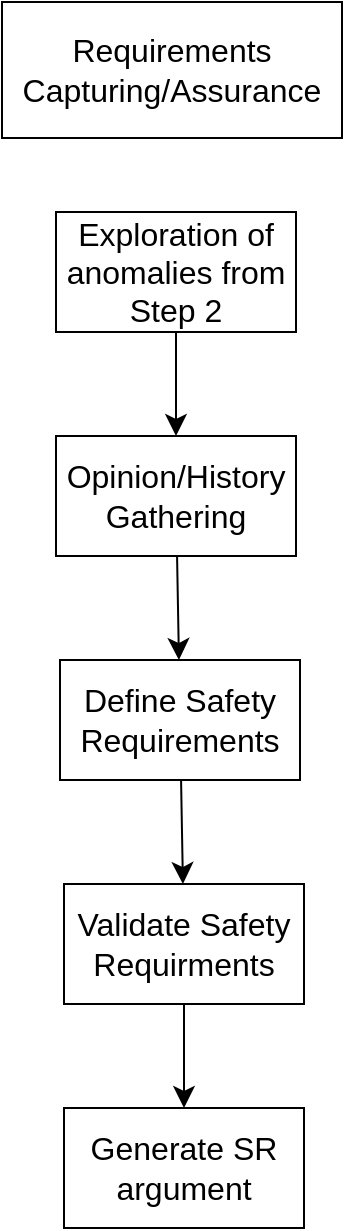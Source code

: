 <mxfile version="22.1.18" type="github">
  <diagram id="e2aszzbdS_WtfKUo8e88" name="Page-1">
    <mxGraphModel dx="1898" dy="2137" grid="0" gridSize="10" guides="1" tooltips="1" connect="1" arrows="1" fold="1" page="0" pageScale="1" pageWidth="827" pageHeight="1169" math="0" shadow="0">
      <root>
        <mxCell id="0" />
        <mxCell id="1" parent="0" />
        <mxCell id="z4zHAH0KDdDrK1YKnABK-1" value="Untitled Layer" parent="0" />
        <mxCell id="z4zHAH0KDdDrK1YKnABK-2" value="Requirements Capturing/Assurance" style="rounded=0;whiteSpace=wrap;html=1;fontSize=16;" vertex="1" parent="z4zHAH0KDdDrK1YKnABK-1">
          <mxGeometry x="-1092" y="-871" width="170" height="68" as="geometry" />
        </mxCell>
        <mxCell id="z4zHAH0KDdDrK1YKnABK-8" value="" style="edgeStyle=none;curved=1;rounded=0;orthogonalLoop=1;jettySize=auto;html=1;fontSize=12;startSize=8;endSize=8;" edge="1" parent="z4zHAH0KDdDrK1YKnABK-1" source="z4zHAH0KDdDrK1YKnABK-3" target="z4zHAH0KDdDrK1YKnABK-7">
          <mxGeometry relative="1" as="geometry" />
        </mxCell>
        <mxCell id="z4zHAH0KDdDrK1YKnABK-3" value="Exploration of anomalies from Step 2" style="whiteSpace=wrap;html=1;fontSize=16;rounded=0;" vertex="1" parent="z4zHAH0KDdDrK1YKnABK-1">
          <mxGeometry x="-1065" y="-766" width="120" height="60" as="geometry" />
        </mxCell>
        <mxCell id="z4zHAH0KDdDrK1YKnABK-10" value="" style="edgeStyle=none;curved=1;rounded=0;orthogonalLoop=1;jettySize=auto;html=1;fontSize=12;startSize=8;endSize=8;" edge="1" parent="z4zHAH0KDdDrK1YKnABK-1" source="z4zHAH0KDdDrK1YKnABK-7" target="z4zHAH0KDdDrK1YKnABK-9">
          <mxGeometry relative="1" as="geometry" />
        </mxCell>
        <mxCell id="z4zHAH0KDdDrK1YKnABK-7" value="Opinion/History Gathering" style="whiteSpace=wrap;html=1;fontSize=16;rounded=0;" vertex="1" parent="z4zHAH0KDdDrK1YKnABK-1">
          <mxGeometry x="-1065" y="-654" width="120" height="60" as="geometry" />
        </mxCell>
        <mxCell id="z4zHAH0KDdDrK1YKnABK-12" value="" style="edgeStyle=none;curved=1;rounded=0;orthogonalLoop=1;jettySize=auto;html=1;fontSize=12;startSize=8;endSize=8;" edge="1" parent="z4zHAH0KDdDrK1YKnABK-1" source="z4zHAH0KDdDrK1YKnABK-9" target="z4zHAH0KDdDrK1YKnABK-11">
          <mxGeometry relative="1" as="geometry" />
        </mxCell>
        <mxCell id="z4zHAH0KDdDrK1YKnABK-9" value="Define Safety Requirements" style="whiteSpace=wrap;html=1;fontSize=16;rounded=0;" vertex="1" parent="z4zHAH0KDdDrK1YKnABK-1">
          <mxGeometry x="-1063" y="-542" width="120" height="60" as="geometry" />
        </mxCell>
        <mxCell id="z4zHAH0KDdDrK1YKnABK-14" value="" style="edgeStyle=none;curved=1;rounded=0;orthogonalLoop=1;jettySize=auto;html=1;fontSize=12;startSize=8;endSize=8;" edge="1" parent="z4zHAH0KDdDrK1YKnABK-1" source="z4zHAH0KDdDrK1YKnABK-11" target="z4zHAH0KDdDrK1YKnABK-13">
          <mxGeometry relative="1" as="geometry" />
        </mxCell>
        <mxCell id="z4zHAH0KDdDrK1YKnABK-11" value="Validate Safety Requirments" style="whiteSpace=wrap;html=1;fontSize=16;rounded=0;" vertex="1" parent="z4zHAH0KDdDrK1YKnABK-1">
          <mxGeometry x="-1061" y="-430" width="120" height="60" as="geometry" />
        </mxCell>
        <mxCell id="z4zHAH0KDdDrK1YKnABK-13" value="Generate SR argument" style="whiteSpace=wrap;html=1;fontSize=16;rounded=0;" vertex="1" parent="z4zHAH0KDdDrK1YKnABK-1">
          <mxGeometry x="-1061" y="-318" width="120" height="60" as="geometry" />
        </mxCell>
      </root>
    </mxGraphModel>
  </diagram>
</mxfile>
